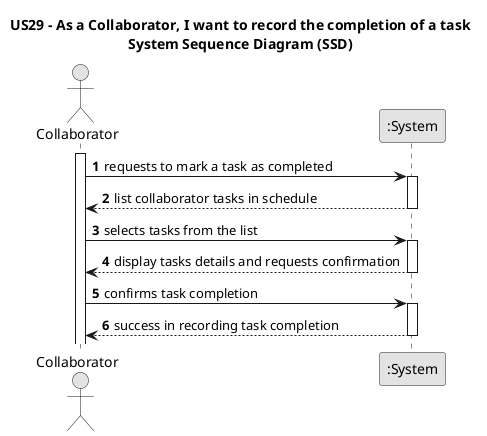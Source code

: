 @startuml
skinparam monochrome true
skinparam packageStyle rectangle
skinparam shadowing false

title US29 - As a Collaborator, I want to record the completion of a task\nSystem Sequence Diagram (SSD)

autonumber

actor "Collaborator" as User
participant ":System" as System

activate User

    User -> System : requests to mark a task as completed
    activate System

        System --> User : list collaborator tasks in schedule
    deactivate System

    User -> System : selects tasks from the list
    activate System

    System --> User : display tasks details and requests confirmation
        deactivate System

    User -> System : confirms task completion
        activate System

    System --> User : success in recording task completion


    deactivate System



@enduml
